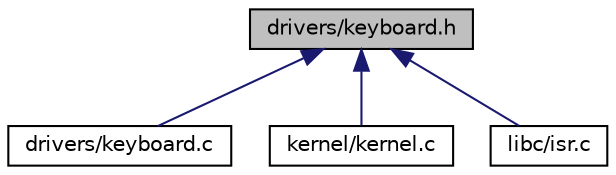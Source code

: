 digraph "drivers/keyboard.h"
{
  edge [fontname="Helvetica",fontsize="10",labelfontname="Helvetica",labelfontsize="10"];
  node [fontname="Helvetica",fontsize="10",shape=record];
  Node3 [label="drivers/keyboard.h",height=0.2,width=0.4,color="black", fillcolor="grey75", style="filled", fontcolor="black"];
  Node3 -> Node4 [dir="back",color="midnightblue",fontsize="10",style="solid",fontname="Helvetica"];
  Node4 [label="drivers/keyboard.c",height=0.2,width=0.4,color="black", fillcolor="white", style="filled",URL="$a00038.html"];
  Node3 -> Node5 [dir="back",color="midnightblue",fontsize="10",style="solid",fontname="Helvetica"];
  Node5 [label="kernel/kernel.c",height=0.2,width=0.4,color="black", fillcolor="white", style="filled",URL="$a00062.html"];
  Node3 -> Node6 [dir="back",color="midnightblue",fontsize="10",style="solid",fontname="Helvetica"];
  Node6 [label="libc/isr.c",height=0.2,width=0.4,color="black", fillcolor="white", style="filled",URL="$a00107.html"];
}
